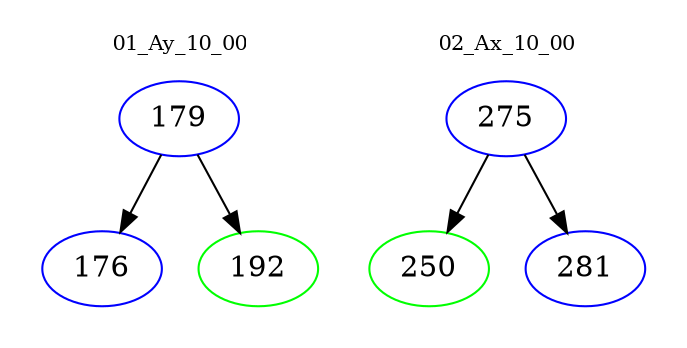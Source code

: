 digraph{
subgraph cluster_0 {
color = white
label = "01_Ay_10_00";
fontsize=10;
T0_179 [label="179", color="blue"]
T0_179 -> T0_176 [color="black"]
T0_176 [label="176", color="blue"]
T0_179 -> T0_192 [color="black"]
T0_192 [label="192", color="green"]
}
subgraph cluster_1 {
color = white
label = "02_Ax_10_00";
fontsize=10;
T1_275 [label="275", color="blue"]
T1_275 -> T1_250 [color="black"]
T1_250 [label="250", color="green"]
T1_275 -> T1_281 [color="black"]
T1_281 [label="281", color="blue"]
}
}
